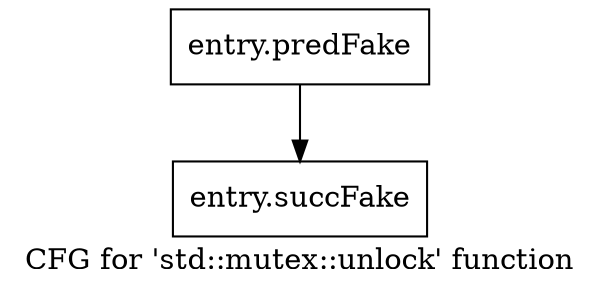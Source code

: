 digraph "CFG for 'std::mutex::unlock' function" {
	label="CFG for 'std::mutex::unlock' function";

	Node0x56477c0 [shape=record,filename="",linenumber="",label="{entry.predFake}"];
	Node0x56477c0 -> Node0x5504440[ callList="" memoryops="" filename="/tools/Xilinx/Vitis_HLS/2023.1/tps/lnx64/gcc-8.3.0/lib/gcc/x86_64-pc-linux-gnu/8.3.0/../../../../include/c++/8.3.0/bits/std_mutex.h" execusionnum="33"];
	Node0x5504440 [shape=record,filename="/tools/Xilinx/Vitis_HLS/2023.1/tps/lnx64/gcc-8.3.0/lib/gcc/x86_64-pc-linux-gnu/8.3.0/../../../../include/c++/8.3.0/bits/std_mutex.h",linenumber="122",label="{entry.succFake}"];
}
